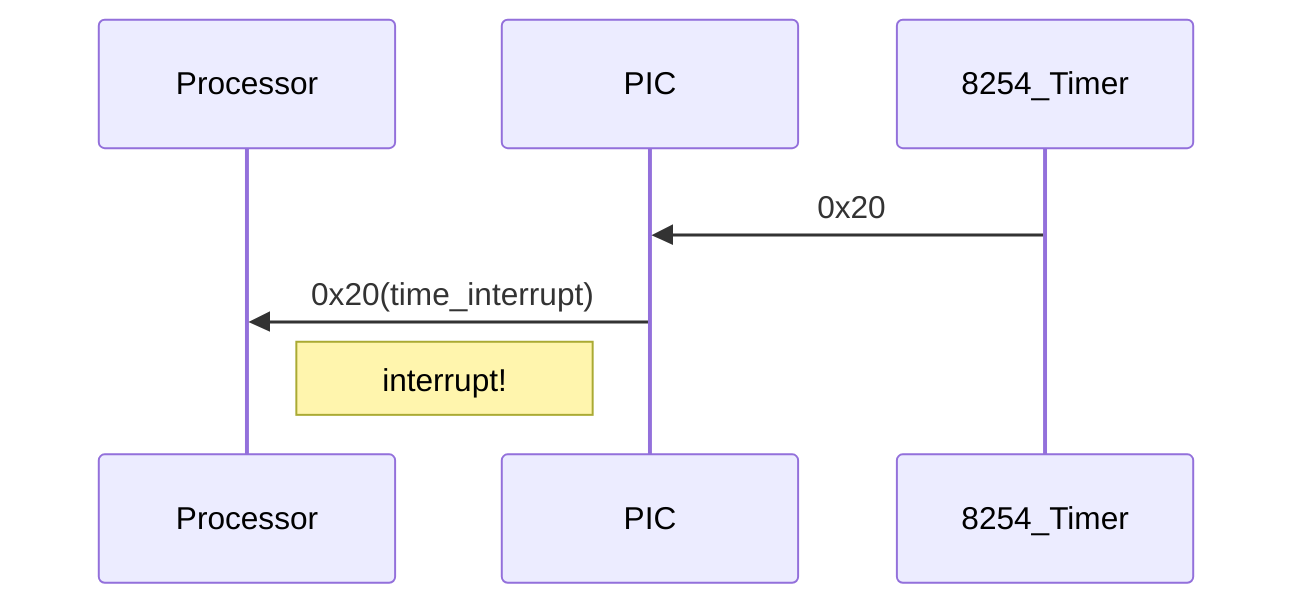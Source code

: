 sequenceDiagram
participant Processor
participant PIC
participant 8254_Timer

8254_Timer ->> PIC: 0x20
PIC ->> Processor: 0x20(time_interrupt)
Note right of Processor: interrupt!